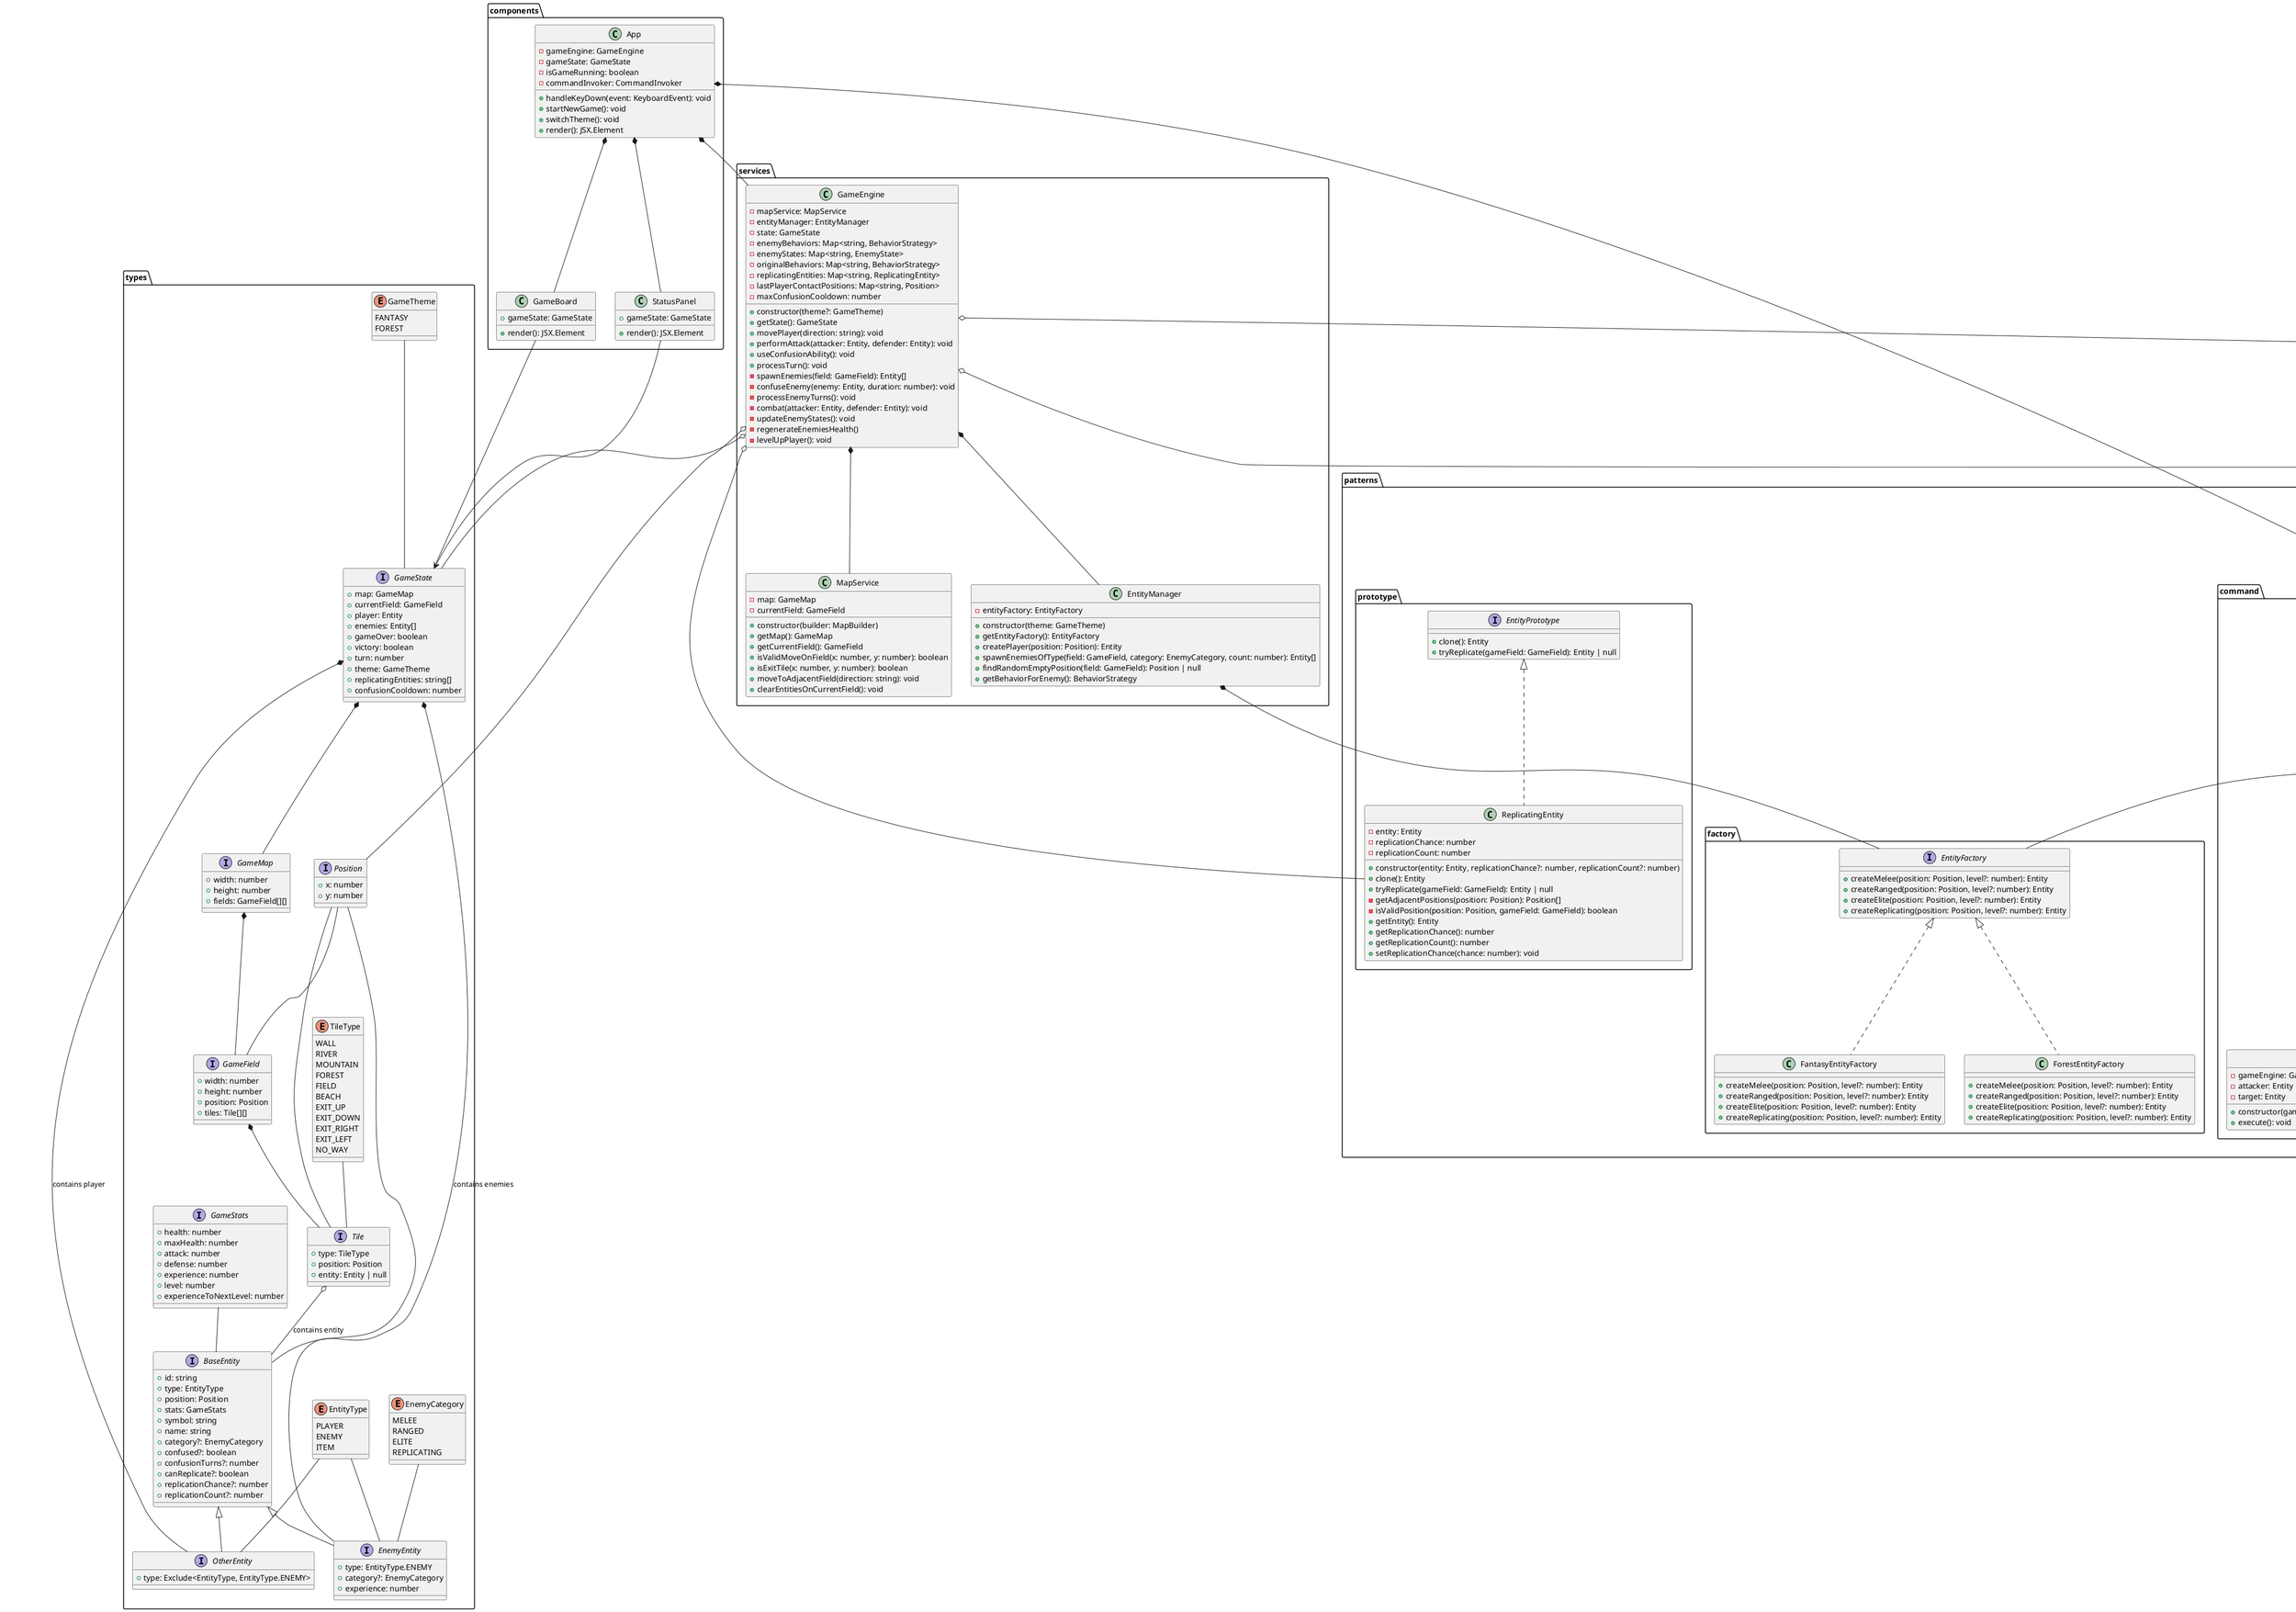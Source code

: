@startuml Class Diagram

' ===========================
' ПАКЕТ: types (Domain Data)
' ===========================
package "types" {
  enum TileType {
    WALL
    RIVER
    MOUNTAIN
    FOREST
    FIELD
    BEACH
    EXIT_UP
    EXIT_DOWN
    EXIT_RIGHT
    EXIT_LEFT
    NO_WAY
  }
  
  interface Position {
    +x: number
    +y: number
  }
  
  interface GameStats {
    +health: number
    +maxHealth: number
    +attack: number
    +defense: number
    +experience: number
    +level: number
    +experienceToNextLevel: number
  }
  
  enum EntityType {
    PLAYER
    ENEMY
    ITEM
  }
  
  enum EnemyCategory {
    MELEE
    RANGED
    ELITE
    REPLICATING
  }
  
  interface BaseEntity {
    +id: string
    +type: EntityType
    +position: Position
    +stats: GameStats
    +symbol: string
    +name: string
    +category?: EnemyCategory
    +confused?: boolean
    +confusionTurns?: number
    +canReplicate?: boolean
    +replicationChance?: number
    +replicationCount?: number
  }

  interface EnemyEntity {
    +type: EntityType.ENEMY
    +category?: EnemyCategory
    +experience: number
  }

  interface OtherEntity {
    +type: Exclude<EntityType, EntityType.ENEMY>
  }
  
  interface Tile {
    +type: TileType
    +position: Position
    +entity: Entity | null
  }

  interface GameField {
    +width: number
    +height: number
    +position: Position
    +tiles: Tile[][]
  }
  
  interface GameMap {
    +width: number
    +height: number
    +fields: GameField[][]
  }
  
  enum GameTheme {
    FANTASY
    FOREST
  }
  
  interface GameState {
    +map: GameMap
    +currentField: GameField
    +player: Entity
    +enemies: Entity[]
    +gameOver: boolean
    +victory: boolean
    +turn: number
    +theme: GameTheme
    +replicatingEntities: string[]
    +confusionCooldown: number
  }
}

' Отношения внутри types
TileType -- Tile
Position -- BaseEntity
Position -- Tile
Position -- GameField
GameStats -- BaseEntity
EntityType -- EnemyEntity
EntityType -- OtherEntity
EnemyCategory -- EnemyEntity

BaseEntity <|-- EnemyEntity
BaseEntity <|-- OtherEntity

GameField *-- Tile
GameMap *-- GameField
GameState *-- GameMap
GameTheme -- GameState

GameState *-- EnemyEntity : contains enemies
GameState *-- OtherEntity : contains player 
Tile o-- BaseEntity : contains entity


' ===========================
' ПАКЕТ: services (Game Logic)
' ===========================
package "services" {
  class EntityManager {
    -entityFactory: EntityFactory
    +constructor(theme: GameTheme)
    +getEntityFactory(): EntityFactory
    +createPlayer(position: Position): Entity
    +spawnEnemiesOfType(field: GameField, category: EnemyCategory, count: number): Entity[]
    +findRandomEmptyPosition(field: GameField): Position | null
    +getBehaviorForEnemy(): BehaviorStrategy
  }

  class MapService {
    -map: GameMap
    -currentField: GameField
    +constructor(builder: MapBuilder)
    +getMap(): GameMap
    +getCurrentField(): GameField
    +isValidMoveOnField(x: number, y: number): boolean
    +isExitTile(x: number, y: number): boolean
    +moveToAdjacentField(direction: string): void
    +clearEntitiesOnCurrentField(): void
  }

  class GameEngine {
    -mapService: MapService
    -entityManager: EntityManager
    -state: GameState
    -enemyBehaviors: Map<string, BehaviorStrategy>
    -enemyStates: Map<string, EnemyState>
    -originalBehaviors: Map<string, BehaviorStrategy>
    -replicatingEntities: Map<string, ReplicatingEntity>
    -lastPlayerContactPositions: Map<string, Position>
    -maxConfusionCooldown: number
    +constructor(theme?: GameTheme)
    +getState(): GameState
    +movePlayer(direction: string): void
    +performAttack(attacker: Entity, defender: Entity): void
    +useConfusionAbility(): void
    +processTurn(): void
    -spawnEnemies(field: GameField): Entity[]
    -confuseEnemy(enemy: Entity, duration: number): void
    -processEnemyTurns(): void
    -combat(attacker: Entity, defender: Entity): void
    -updateEnemyStates(): void
    -regenerateEnemiesHealth()
    -levelUpPlayer(): void
  }
}

' Связи внутри services
EntityManager *-- patterns.factory.EntityFactory

GameEngine *-- MapService
GameEngine *-- EntityManager
GameEngine o-- types.GameState
GameEngine o-- patterns.strategy.BehaviorStrategy
GameEngine o-- patterns.state.EnemyState
GameEngine o-- patterns.prototype.ReplicatingEntity
GameEngine o-- types.Position


' ===========================
' ПАКЕТ: patterns (Design Patterns)
' ===========================
package "patterns" {

  ' --- Strategy Pattern ---
  package "strategy" {
    abstract class BehaviorStrategy {
      +execute(entity: Entity, player: Entity, gameField: GameField): Position
      +static isValidMove(x: number, y: number, gameField: GameField): boolean
    }
    
    class AggressiveBehavior {
      +execute(entity: Entity, player: Entity, gameField: GameField): Position
    }
    
    class PassiveBehavior {
      +execute(entity: Entity, player: Entity, gameField: GameField): Position
    }
    
    class FearfulBehavior {
      +execute(entity: Entity, player: Entity, gameField: GameField): Position
    }

    BehaviorStrategy <|-- AggressiveBehavior
    BehaviorStrategy <|-- PassiveBehavior
    BehaviorStrategy <|-- FearfulBehavior
  }
  
  ' --- Decorator Pattern ---
  package "decorator" {
    abstract class BehaviorDecorator {
      #wrappedBehavior: BehaviorStrategy
      +constructor(behavior: BehaviorStrategy)
      +execute(entity: Entity, player: Entity, gameField: GameField): Position
    }
    
    class ConfusedBehavior {
      -turnsRemaining: number
      +constructor(behavior: BehaviorStrategy, duration: number)
      +execute(entity: Entity, player: Entity, gameField: GameField): Position
      +isConfused(): boolean
      +getTurnsRemaining(): number
      -getRandomAdjacentPositions(position: Position)
    }

    BehaviorDecorator <|-- ConfusedBehavior
    patterns.strategy.BehaviorStrategy <|-- BehaviorDecorator
  }
  
  ' --- Builder Pattern ---
  package "builder" {
    class MapLoader {
      +loadMapFromFile(filepath: string): GameMap
    }

    class MapBuilder {
      -fieldWidth: number
      -fieldHeight: number
      -width: number
      -height: number
      ' -wallDensity: number
      -mapFile: string | null
      -entityFactory: EntityFactory | null
      ' -roomCount: number
      ' -corridorDensity: number
      -randomSeed: number | null
      -mapLoader: MapLoader
      +constructor()
      +setFieldWidth(width: number): MapBuilder
      +setFieldHeight(height: number): MapBuilder
      +setWidth(width: number): MapBuilder
      +setHeight(height: number): MapBuilder
      +setMapFile(filepath: string): MapBuilder
      +setEntityFactory(factory: factory.EntityFactory): MapBuilder
      +setRandomSeed(seed: number): MapBuilder
      +build(): GameMap
      -generateMap(): GameMap
      -generateTiles(fieldX: number, fieldY: number, perlin, biomeNoise): Tile[][]
    }

    MapBuilder *-- MapLoader
    MapBuilder o-- patterns.factory.EntityFactory
  }
  
  ' --- Abstract Factory Pattern ---
  package "factory" {
    interface EntityFactory {
      +createMelee(position: Position, level?: number): Entity
      +createRanged(position: Position, level?: number): Entity
      +createElite(position: Position, level?: number): Entity
      +createReplicating(position: Position, level?: number): Entity
    }
    
    class FantasyEntityFactory {
      +createMelee(position: Position, level?: number): Entity
      +createRanged(position: Position, level?: number): Entity
      +createElite(position: Position, level?: number): Entity
      +createReplicating(position: Position, level?: number): Entity
    }
    
    class ForestEntityFactory {
      +createMelee(position: Position, level?: number): Entity
      +createRanged(position: Position, level?: number): Entity
      +createElite(position: Position, level?: number): Entity
      +createReplicating(position: Position, level?: number): Entity
    }

    EntityFactory <|.. FantasyEntityFactory
    EntityFactory <|.. ForestEntityFactory
  }
  
  ' --- Prototype Pattern ---
  package "prototype" {
    interface EntityPrototype {
      +clone(): Entity
      +tryReplicate(gameField: GameField): Entity | null
    }
    
    class ReplicatingEntity {
      -entity: Entity
      -replicationChance: number
      -replicationCount: number
      +constructor(entity: Entity, replicationChance?: number, replicationCount?: number)
      +clone(): Entity
      +tryReplicate(gameField: GameField): Entity | null
      -getAdjacentPositions(position: Position): Position[]
      -isValidPosition(position: Position, gameField: GameField): boolean
      +getEntity(): Entity
      +getReplicationChance(): number
      +getReplicationCount(): number
      +setReplicationChance(chance: number): void
    }

    EntityPrototype <|.. ReplicatingEntity
  }
  
  ' --- Command Pattern ---
  package "command" {
    interface Command {
      +execute(): void
    }
    
    class MoveCommand {
      -gameEngine: GameEngine
      -direction: string
      +constructor(gameEngine: GameEngine, direction: string)
      +execute(): void
    }
    
    class AttackCommand {
      -gameEngine: GameEngine
      -attacker: Entity
      -target: Entity
      +constructor(gameEngine: GameEngine, attacker: Entity, target: Entity)
      +execute(): void
    }
    
    class ConfuseCommand {
      -gameEngine: GameEngine
      -targetPosition: Position
      -duration: number
      +constructor(gameEngine: GameEngine, targetPosition: Position, duration?: number)
      +execute(): void
    }
    
    class WaitCommand {
      -gameEngine: GameEngine
      +constructor(gameEngine: GameEngine)
      +execute(): void
    }
    
    class CommandInvoker {
      -commands: Command[]
      +addCommand(command: Command): void
      +executeCommands(): void
    }

    Command <|.. MoveCommand
    Command <|.. AttackCommand
    Command <|.. ConfuseCommand
    Command <|.. WaitCommand
    CommandInvoker --> Command
  }
  
  ' --- State Pattern ---
  package "state" {
    interface EnemyState {
      +getNextPosition(entity: Entity, player: Entity, gameField: GameField, originalStrategy: BehaviorStrategy): Position
      +shouldTransition(entity: Entity): EnemyState | null
      +getName(): string
    }
    
    class NormalState {
      -panicHealthThreshold: number
      +constructor(panicHealthThreshold?: number)
      +getNextPosition(entity: Entity, player: Entity, gameField: GameField, originalStrategy: BehaviorStrategy): Position
      +shouldTransition(entity: Entity): EnemyState | null
      +getName(): string
    }
    
    class PanicState {
      -fearfulStrategy: FearfulBehavior
      -recoveryThreshold: number
      +constructor(recoveryThreshold?: number)
      +getNextPosition(entity: Entity, player: Entity, gameField: GameField, originalStrategy: BehaviorStrategy): Position
      +shouldTransition(entity: Entity): EnemyState | null
      +getName(): string
    }
    
    class TrackingState {
      -targetPosition: Position
      -giveUpDistance: number
      -aggressiveStrategy: BehaviorStrategy
      +constructor(targetPosition: Position, giveUpDistance?: number)
      +getNextPosition(entity: Entity, player: Entity, gameField: GameField, originalStrategy: BehaviorStrategy): Position
      +shouldTransition(entity: Entity): EnemyState | null
      +getName(): string
    }
    
    class PatrolState {
      -centerPosition: Position
      -patrolRadius: number
      -patrolPoints: Position[]
      -validPatrolPoints: Position[]
      -currentPointIndex: number
      -stepsAtCurrentPoint: number
      -maxStepsAtPoint: number
      -patrolDuration: number
      -currentPatrolTime: number
      -lastKnownHealth: number
      +constructor(centerPosition: Position, patrolRadius?: number)
      +getNextPosition(entity: Entity, _: Entity, gameField: GameField, originalStrategy: BehaviorStrategy): Position
      +shouldTransition(entity: Entity): EnemyState | null
      +getName(): string
      -generatePatrolPoints(gameField: GameField): void
      -isValidMove(x: number, y: number, gameField: GameField): boolean
    }

    EnemyState <|.. NormalState
    EnemyState <|.. PanicState
    EnemyState <|.. TrackingState
    EnemyState <|.. PatrolState
  }
}

' ===========================
' ПАКЕТ: components (UI)
' ===========================
package "components" {
  class GameBoard {
    +gameState: GameState
    +render(): JSX.Element
  }
  
  class StatusPanel {
    +gameState: GameState
    +render(): JSX.Element
  }
  
  class App {
    -gameEngine: GameEngine
    -gameState: GameState
    -isGameRunning: boolean
    -commandInvoker: CommandInvoker
    +handleKeyDown(event: KeyboardEvent): void
    +startNewGame(): void
    +switchTheme(): void
    +render(): JSX.Element
  }

  GameBoard --> types.GameState
  StatusPanel --> types.GameState
}

App *-- components.GameBoard
App *-- components.StatusPanel
App *-- services.GameEngine
App *-- patterns.command.CommandInvoker

@enduml
